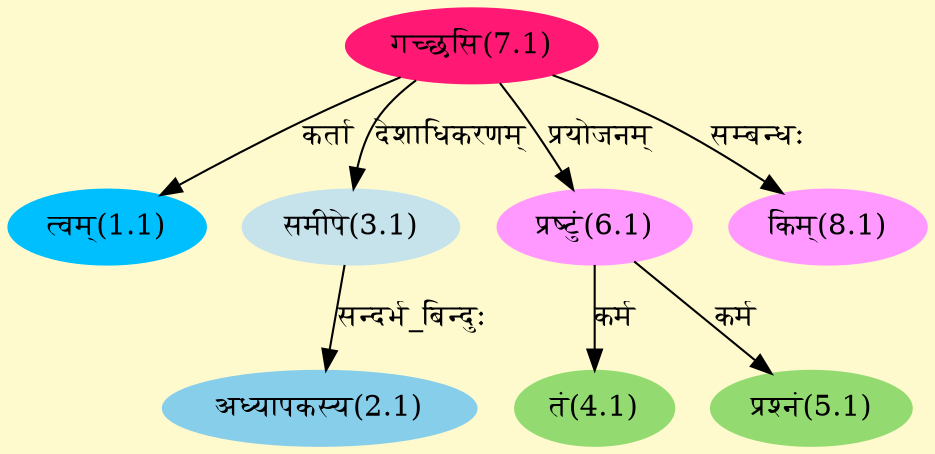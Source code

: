 digraph G{
rankdir=BT;
 compound=true;
 bgcolor="lemonchiffon1";
Node1_1 [style=filled, color="#00BFFF" label = "त्वम्(1.1)"]
Node7_1 [style=filled, color="#FF1975" label = "गच्छसि(7.1)"]
Node2_1 [style=filled, color="#87CEEB" label = "अध्यापकस्य(2.1)"]
Node3_1 [style=filled, color="#C6E2EB" label = "समीपे(3.1)"]
Node4_1 [style=filled, color="#93DB70" label = "तं(4.1)"]
Node6_1 [style=filled, color="#FF99FF" label = "प्रष्टुं(6.1)"]
Node5_1 [style=filled, color="#93DB70" label = "प्रश्नं(5.1)"]
Node [style=filled, color="" label = "()"]
Node8_1 [style=filled, color="#FF99FF" label = "किम्(8.1)"]
/* Start of Relations section */

Node1_1 -> Node7_1 [  label="कर्ता"  dir="back" ]
Node2_1 -> Node3_1 [  label="सन्दर्भ_बिन्दुः"  dir="back" ]
Node3_1 -> Node7_1 [  label="देशाधिकरणम्"  dir="back" ]
Node4_1 -> Node6_1 [  label="कर्म"  dir="back" ]
Node5_1 -> Node6_1 [  label="कर्म"  dir="back" ]
Node6_1 -> Node7_1 [  label="प्रयोजनम्"  dir="back" ]
Node8_1 -> Node7_1 [  label="सम्बन्धः"  dir="back" ]
}
